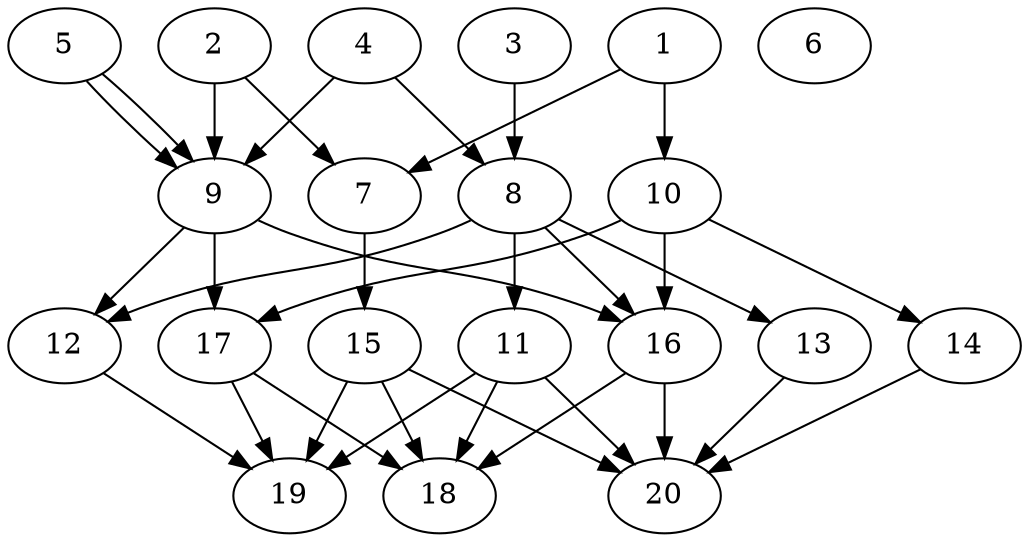 // DAG automatically generated by daggen at Tue Jul 23 14:23:30 2019
// ./daggen --dot -n 20 --ccr 0.4 --fat 0.6 --regular 0.5 --density 0.6 --mindata 5242880 --maxdata 52428800 
digraph G {
  1 [size="46919680", alpha="0.01", expect_size="18767872"] 
  1 -> 7 [size ="18767872"]
  1 -> 10 [size ="18767872"]
  2 [size="61099520", alpha="0.02", expect_size="24439808"] 
  2 -> 7 [size ="24439808"]
  2 -> 9 [size ="24439808"]
  3 [size="26419200", alpha="0.05", expect_size="10567680"] 
  3 -> 8 [size ="10567680"]
  4 [size="101593600", alpha="0.19", expect_size="40637440"] 
  4 -> 8 [size ="40637440"]
  4 -> 9 [size ="40637440"]
  5 [size="39746560", alpha="0.08", expect_size="15898624"] 
  5 -> 9 [size ="15898624"]
  5 -> 9 [size ="15898624"]
  6 [size="70860800", alpha="0.06", expect_size="28344320"] 
  7 [size="91125760", alpha="0.13", expect_size="36450304"] 
  7 -> 15 [size ="36450304"]
  8 [size="90808320", alpha="0.07", expect_size="36323328"] 
  8 -> 11 [size ="36323328"]
  8 -> 12 [size ="36323328"]
  8 -> 13 [size ="36323328"]
  8 -> 16 [size ="36323328"]
  9 [size="63462400", alpha="0.13", expect_size="25384960"] 
  9 -> 12 [size ="25384960"]
  9 -> 16 [size ="25384960"]
  9 -> 17 [size ="25384960"]
  10 [size="13301760", alpha="0.07", expect_size="5320704"] 
  10 -> 14 [size ="5320704"]
  10 -> 16 [size ="5320704"]
  10 -> 17 [size ="5320704"]
  11 [size="55674880", alpha="0.13", expect_size="22269952"] 
  11 -> 18 [size ="22269952"]
  11 -> 19 [size ="22269952"]
  11 -> 20 [size ="22269952"]
  12 [size="64130560", alpha="0.09", expect_size="25652224"] 
  12 -> 19 [size ="25652224"]
  13 [size="76026880", alpha="0.19", expect_size="30410752"] 
  13 -> 20 [size ="30410752"]
  14 [size="105848320", alpha="0.14", expect_size="42339328"] 
  14 -> 20 [size ="42339328"]
  15 [size="102118400", alpha="0.10", expect_size="40847360"] 
  15 -> 18 [size ="40847360"]
  15 -> 19 [size ="40847360"]
  15 -> 20 [size ="40847360"]
  16 [size="30771200", alpha="0.14", expect_size="12308480"] 
  16 -> 18 [size ="12308480"]
  16 -> 20 [size ="12308480"]
  17 [size="65669120", alpha="0.16", expect_size="26267648"] 
  17 -> 18 [size ="26267648"]
  17 -> 19 [size ="26267648"]
  18 [size="23239680", alpha="0.03", expect_size="9295872"] 
  19 [size="65658880", alpha="0.18", expect_size="26263552"] 
  20 [size="22484480", alpha="0.19", expect_size="8993792"] 
}
